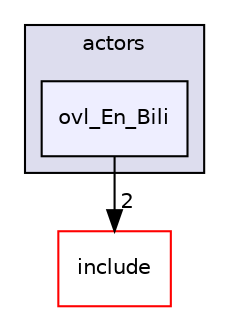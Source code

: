 digraph "src/overlays/actors/ovl_En_Bili" {
  compound=true
  node [ fontsize="10", fontname="Helvetica"];
  edge [ labelfontsize="10", labelfontname="Helvetica"];
  subgraph clusterdir_e93473484be31ce7bcb356bd643a22f8 {
    graph [ bgcolor="#ddddee", pencolor="black", label="actors" fontname="Helvetica", fontsize="10", URL="dir_e93473484be31ce7bcb356bd643a22f8.html"]
  dir_01f944d971615a156d528f21805bfa83 [shape=box, label="ovl_En_Bili", style="filled", fillcolor="#eeeeff", pencolor="black", URL="dir_01f944d971615a156d528f21805bfa83.html"];
  }
  dir_d44c64559bbebec7f509842c48db8b23 [shape=box label="include" fillcolor="white" style="filled" color="red" URL="dir_d44c64559bbebec7f509842c48db8b23.html"];
  dir_01f944d971615a156d528f21805bfa83->dir_d44c64559bbebec7f509842c48db8b23 [headlabel="2", labeldistance=1.5 headhref="dir_000188_000000.html"];
}
